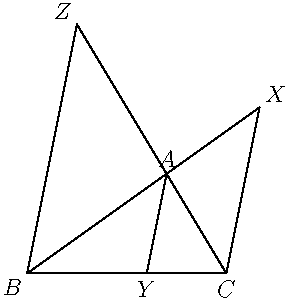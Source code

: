 
import geometry;

size(150);

pair A = (2, 5);
label("$A$", A, N);
pair B = (-5, 0);
label("$B$", B, SW);
pair C = (5, 0);
label("$C$", C, S);

draw(A -- B -- C -- cycle);

pair Y = interp(B, C, 0.6);
label("$Y$", Y, S);
draw(A -- Y);

line cx = parallel(locate(C), line(locate(A), locate(Y)));
pair X = locate(intersectionpoint(cx, line(locate(A), locate(B))));
label("$X$", X, NE);
draw(A -- X);
draw(C -- X);

line az = parallel(locate(B), line(locate(A), locate(Y)));
pair Z = locate(intersectionpoint(az, line(locate(A), locate(C))));
label("$Z$", Z, NW);
draw(A -- Z);
draw(B -- Z);
